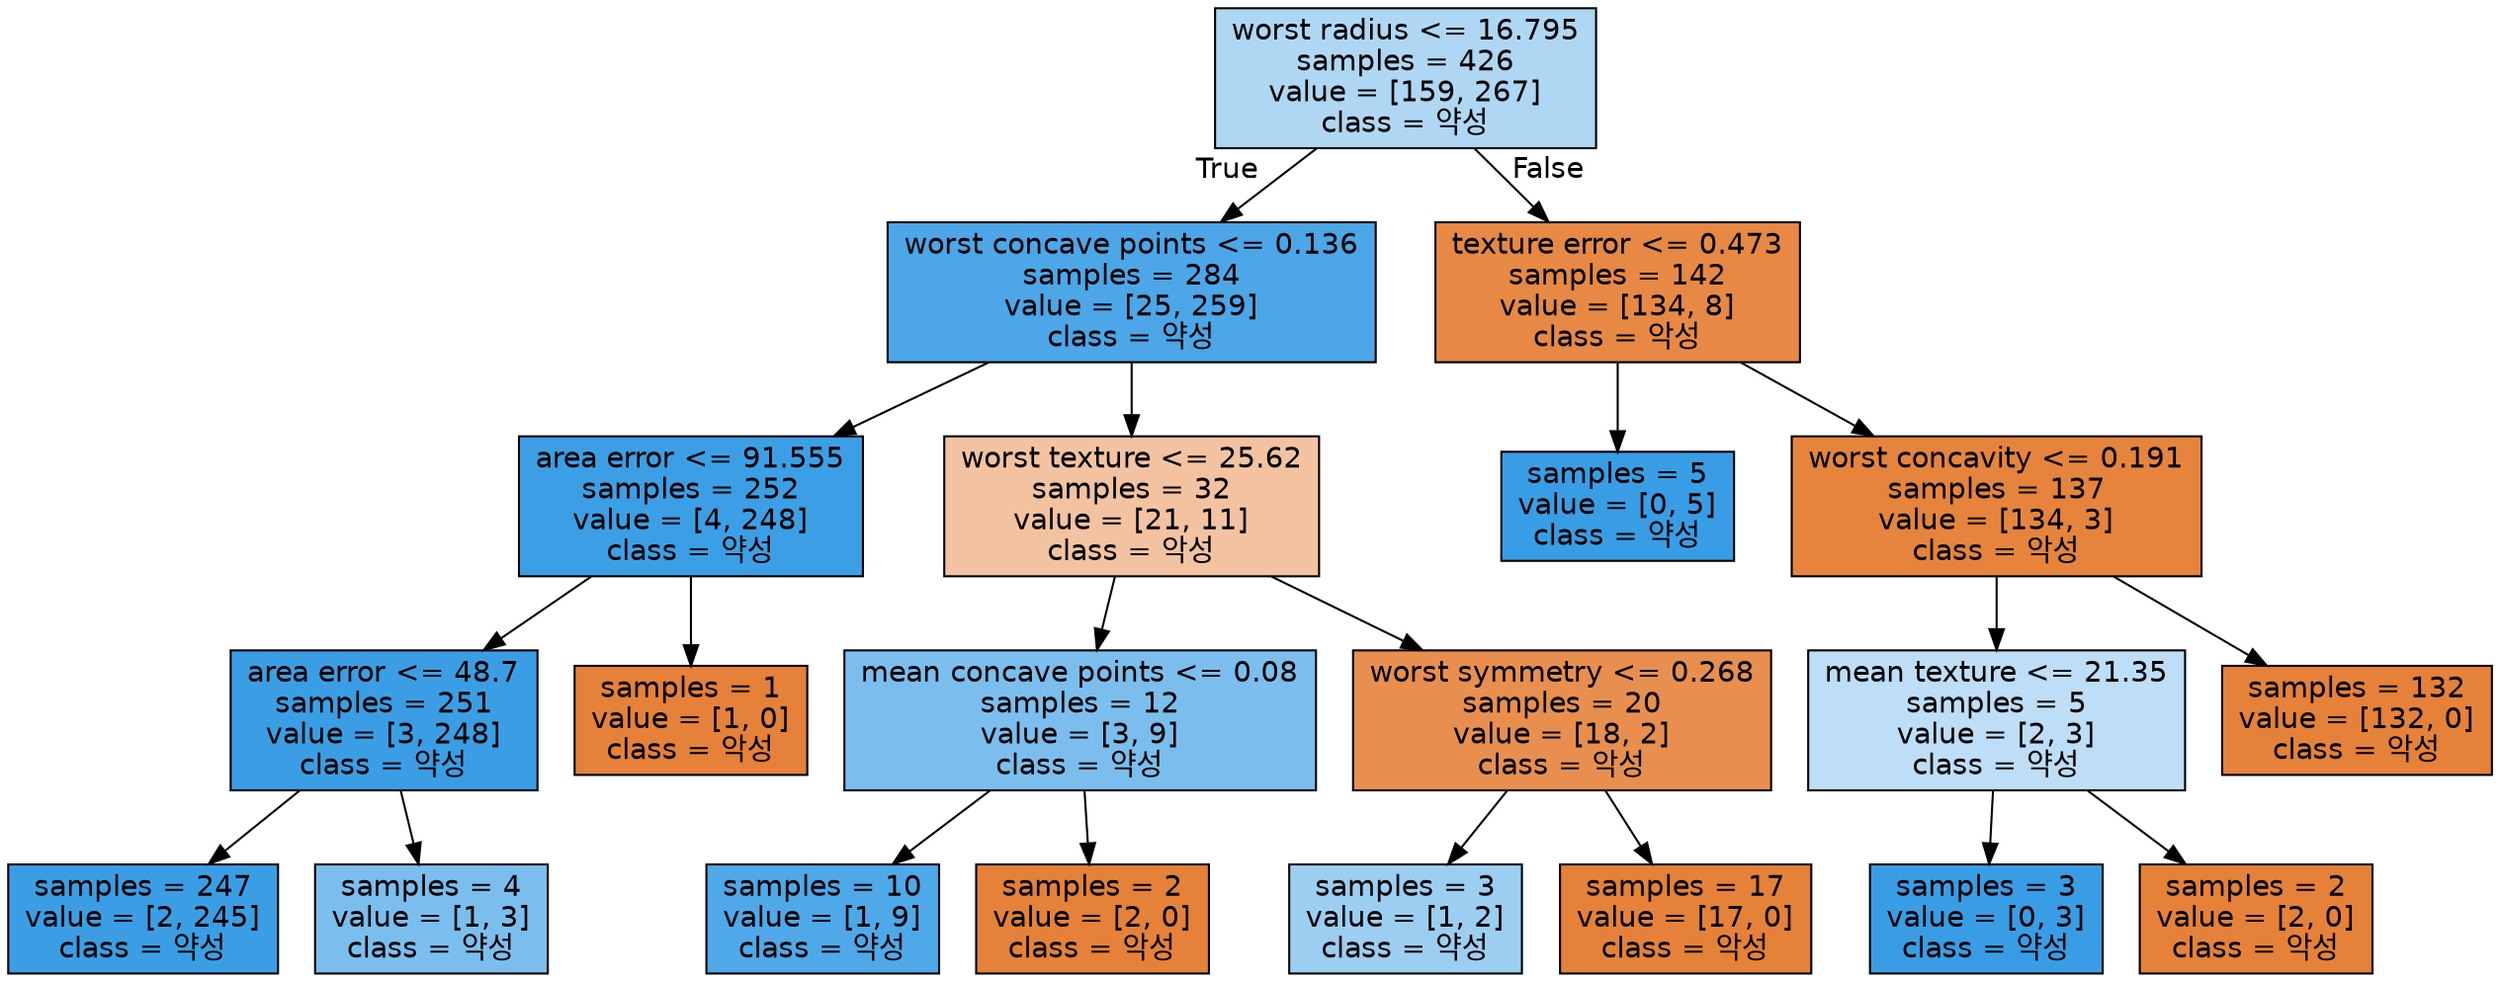 digraph Tree {
node [shape=box, style="filled", color="black", fontname="helvetica"] ;
edge [fontname="helvetica"] ;
0 [label="worst radius <= 16.795\nsamples = 426\nvalue = [159, 267]\nclass = 약성", fillcolor="#afd7f4"] ;
1 [label="worst concave points <= 0.136\nsamples = 284\nvalue = [25, 259]\nclass = 약성", fillcolor="#4ca6e8"] ;
0 -> 1 [labeldistance=2.5, labelangle=45, headlabel="True"] ;
2 [label="area error <= 91.555\nsamples = 252\nvalue = [4, 248]\nclass = 약성", fillcolor="#3c9fe5"] ;
1 -> 2 ;
3 [label="area error <= 48.7\nsamples = 251\nvalue = [3, 248]\nclass = 약성", fillcolor="#3b9ee5"] ;
2 -> 3 ;
4 [label="samples = 247\nvalue = [2, 245]\nclass = 약성", fillcolor="#3b9ee5"] ;
3 -> 4 ;
5 [label="samples = 4\nvalue = [1, 3]\nclass = 약성", fillcolor="#7bbeee"] ;
3 -> 5 ;
6 [label="samples = 1\nvalue = [1, 0]\nclass = 악성", fillcolor="#e58139"] ;
2 -> 6 ;
7 [label="worst texture <= 25.62\nsamples = 32\nvalue = [21, 11]\nclass = 악성", fillcolor="#f3c3a1"] ;
1 -> 7 ;
8 [label="mean concave points <= 0.08\nsamples = 12\nvalue = [3, 9]\nclass = 약성", fillcolor="#7bbeee"] ;
7 -> 8 ;
9 [label="samples = 10\nvalue = [1, 9]\nclass = 약성", fillcolor="#4fa8e8"] ;
8 -> 9 ;
10 [label="samples = 2\nvalue = [2, 0]\nclass = 악성", fillcolor="#e58139"] ;
8 -> 10 ;
11 [label="worst symmetry <= 0.268\nsamples = 20\nvalue = [18, 2]\nclass = 악성", fillcolor="#e88f4f"] ;
7 -> 11 ;
12 [label="samples = 3\nvalue = [1, 2]\nclass = 약성", fillcolor="#9ccef2"] ;
11 -> 12 ;
13 [label="samples = 17\nvalue = [17, 0]\nclass = 악성", fillcolor="#e58139"] ;
11 -> 13 ;
14 [label="texture error <= 0.473\nsamples = 142\nvalue = [134, 8]\nclass = 악성", fillcolor="#e78945"] ;
0 -> 14 [labeldistance=2.5, labelangle=-45, headlabel="False"] ;
15 [label="samples = 5\nvalue = [0, 5]\nclass = 약성", fillcolor="#399de5"] ;
14 -> 15 ;
16 [label="worst concavity <= 0.191\nsamples = 137\nvalue = [134, 3]\nclass = 악성", fillcolor="#e6843d"] ;
14 -> 16 ;
17 [label="mean texture <= 21.35\nsamples = 5\nvalue = [2, 3]\nclass = 약성", fillcolor="#bddef6"] ;
16 -> 17 ;
18 [label="samples = 3\nvalue = [0, 3]\nclass = 약성", fillcolor="#399de5"] ;
17 -> 18 ;
19 [label="samples = 2\nvalue = [2, 0]\nclass = 악성", fillcolor="#e58139"] ;
17 -> 19 ;
20 [label="samples = 132\nvalue = [132, 0]\nclass = 악성", fillcolor="#e58139"] ;
16 -> 20 ;
}